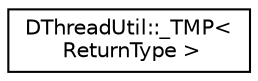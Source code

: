 digraph "类继承关系图"
{
  edge [fontname="Helvetica",fontsize="10",labelfontname="Helvetica",labelfontsize="10"];
  node [fontname="Helvetica",fontsize="10",shape=record];
  rankdir="LR";
  Node0 [label="DThreadUtil::_TMP\<\l ReturnType \>",height=0.2,width=0.4,color="black", fillcolor="white", style="filled",URL="$class_d_thread_util_1_1___t_m_p.html"];
}

